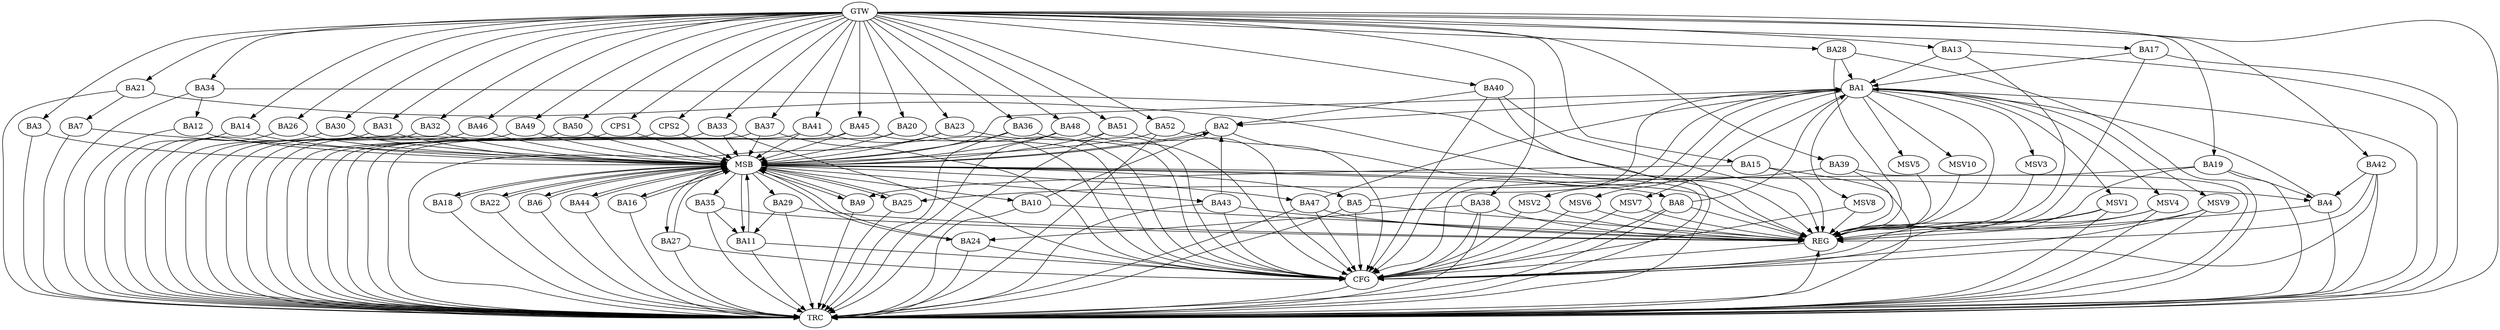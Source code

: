 strict digraph G {
  BA1 [ label="BA1" ];
  BA2 [ label="BA2" ];
  BA3 [ label="BA3" ];
  BA4 [ label="BA4" ];
  BA5 [ label="BA5" ];
  BA6 [ label="BA6" ];
  BA7 [ label="BA7" ];
  BA8 [ label="BA8" ];
  BA9 [ label="BA9" ];
  BA10 [ label="BA10" ];
  BA11 [ label="BA11" ];
  BA12 [ label="BA12" ];
  BA13 [ label="BA13" ];
  BA14 [ label="BA14" ];
  BA15 [ label="BA15" ];
  BA16 [ label="BA16" ];
  BA17 [ label="BA17" ];
  BA18 [ label="BA18" ];
  BA19 [ label="BA19" ];
  BA20 [ label="BA20" ];
  BA21 [ label="BA21" ];
  BA22 [ label="BA22" ];
  BA23 [ label="BA23" ];
  BA24 [ label="BA24" ];
  BA25 [ label="BA25" ];
  BA26 [ label="BA26" ];
  BA27 [ label="BA27" ];
  BA28 [ label="BA28" ];
  BA29 [ label="BA29" ];
  BA30 [ label="BA30" ];
  BA31 [ label="BA31" ];
  BA32 [ label="BA32" ];
  BA33 [ label="BA33" ];
  BA34 [ label="BA34" ];
  BA35 [ label="BA35" ];
  BA36 [ label="BA36" ];
  BA37 [ label="BA37" ];
  BA38 [ label="BA38" ];
  BA39 [ label="BA39" ];
  BA40 [ label="BA40" ];
  BA41 [ label="BA41" ];
  BA42 [ label="BA42" ];
  BA43 [ label="BA43" ];
  BA44 [ label="BA44" ];
  BA45 [ label="BA45" ];
  BA46 [ label="BA46" ];
  BA47 [ label="BA47" ];
  BA48 [ label="BA48" ];
  BA49 [ label="BA49" ];
  BA50 [ label="BA50" ];
  BA51 [ label="BA51" ];
  BA52 [ label="BA52" ];
  CPS1 [ label="CPS1" ];
  CPS2 [ label="CPS2" ];
  GTW [ label="GTW" ];
  REG [ label="REG" ];
  MSB [ label="MSB" ];
  CFG [ label="CFG" ];
  TRC [ label="TRC" ];
  MSV1 [ label="MSV1" ];
  MSV2 [ label="MSV2" ];
  MSV3 [ label="MSV3" ];
  MSV4 [ label="MSV4" ];
  MSV5 [ label="MSV5" ];
  MSV6 [ label="MSV6" ];
  MSV7 [ label="MSV7" ];
  MSV8 [ label="MSV8" ];
  MSV9 [ label="MSV9" ];
  MSV10 [ label="MSV10" ];
  BA1 -> BA2;
  BA4 -> BA1;
  BA5 -> BA1;
  BA8 -> BA1;
  BA10 -> BA2;
  BA13 -> BA1;
  BA15 -> BA9;
  BA17 -> BA1;
  BA19 -> BA4;
  BA21 -> BA7;
  BA28 -> BA1;
  BA29 -> BA11;
  BA34 -> BA12;
  BA35 -> BA11;
  BA38 -> BA24;
  BA39 -> BA25;
  BA40 -> BA2;
  BA42 -> BA4;
  BA43 -> BA2;
  BA47 -> BA1;
  GTW -> BA3;
  GTW -> BA13;
  GTW -> BA14;
  GTW -> BA15;
  GTW -> BA17;
  GTW -> BA19;
  GTW -> BA20;
  GTW -> BA21;
  GTW -> BA23;
  GTW -> BA26;
  GTW -> BA28;
  GTW -> BA30;
  GTW -> BA31;
  GTW -> BA32;
  GTW -> BA33;
  GTW -> BA34;
  GTW -> BA36;
  GTW -> BA37;
  GTW -> BA38;
  GTW -> BA39;
  GTW -> BA40;
  GTW -> BA41;
  GTW -> BA42;
  GTW -> BA45;
  GTW -> BA46;
  GTW -> BA48;
  GTW -> BA49;
  GTW -> BA50;
  GTW -> BA51;
  GTW -> BA52;
  GTW -> CPS1;
  GTW -> CPS2;
  BA1 -> REG;
  BA4 -> REG;
  BA5 -> REG;
  BA8 -> REG;
  BA10 -> REG;
  BA13 -> REG;
  BA15 -> REG;
  BA17 -> REG;
  BA19 -> REG;
  BA21 -> REG;
  BA28 -> REG;
  BA29 -> REG;
  BA34 -> REG;
  BA35 -> REG;
  BA38 -> REG;
  BA39 -> REG;
  BA40 -> REG;
  BA42 -> REG;
  BA43 -> REG;
  BA47 -> REG;
  BA2 -> MSB;
  MSB -> BA1;
  MSB -> REG;
  BA3 -> MSB;
  MSB -> BA2;
  BA6 -> MSB;
  BA7 -> MSB;
  MSB -> BA6;
  BA9 -> MSB;
  BA11 -> MSB;
  MSB -> BA4;
  BA12 -> MSB;
  BA14 -> MSB;
  BA16 -> MSB;
  BA18 -> MSB;
  MSB -> BA11;
  BA20 -> MSB;
  BA22 -> MSB;
  MSB -> BA8;
  BA23 -> MSB;
  BA24 -> MSB;
  MSB -> BA22;
  BA25 -> MSB;
  BA26 -> MSB;
  MSB -> BA10;
  BA27 -> MSB;
  MSB -> BA18;
  BA30 -> MSB;
  MSB -> BA25;
  BA31 -> MSB;
  MSB -> BA16;
  BA32 -> MSB;
  MSB -> BA9;
  BA33 -> MSB;
  BA36 -> MSB;
  BA37 -> MSB;
  BA41 -> MSB;
  BA44 -> MSB;
  MSB -> BA24;
  BA45 -> MSB;
  BA46 -> MSB;
  BA48 -> MSB;
  MSB -> BA27;
  BA49 -> MSB;
  BA50 -> MSB;
  BA51 -> MSB;
  BA52 -> MSB;
  CPS1 -> MSB;
  CPS2 -> MSB;
  MSB -> BA43;
  MSB -> BA5;
  MSB -> BA44;
  MSB -> BA29;
  MSB -> BA35;
  MSB -> BA47;
  BA19 -> CFG;
  BA33 -> CFG;
  BA48 -> CFG;
  BA27 -> CFG;
  BA47 -> CFG;
  BA8 -> CFG;
  BA5 -> CFG;
  BA42 -> CFG;
  BA45 -> CFG;
  BA20 -> CFG;
  BA23 -> CFG;
  BA37 -> CFG;
  BA11 -> CFG;
  BA24 -> CFG;
  BA36 -> CFG;
  BA40 -> CFG;
  BA38 -> CFG;
  BA41 -> CFG;
  BA1 -> CFG;
  BA43 -> CFG;
  BA52 -> CFG;
  BA51 -> CFG;
  REG -> CFG;
  BA1 -> TRC;
  BA2 -> TRC;
  BA3 -> TRC;
  BA4 -> TRC;
  BA5 -> TRC;
  BA6 -> TRC;
  BA7 -> TRC;
  BA8 -> TRC;
  BA9 -> TRC;
  BA10 -> TRC;
  BA11 -> TRC;
  BA12 -> TRC;
  BA13 -> TRC;
  BA14 -> TRC;
  BA15 -> TRC;
  BA16 -> TRC;
  BA17 -> TRC;
  BA18 -> TRC;
  BA19 -> TRC;
  BA20 -> TRC;
  BA21 -> TRC;
  BA22 -> TRC;
  BA23 -> TRC;
  BA24 -> TRC;
  BA25 -> TRC;
  BA26 -> TRC;
  BA27 -> TRC;
  BA28 -> TRC;
  BA29 -> TRC;
  BA30 -> TRC;
  BA31 -> TRC;
  BA32 -> TRC;
  BA33 -> TRC;
  BA34 -> TRC;
  BA35 -> TRC;
  BA36 -> TRC;
  BA37 -> TRC;
  BA38 -> TRC;
  BA39 -> TRC;
  BA40 -> TRC;
  BA41 -> TRC;
  BA42 -> TRC;
  BA43 -> TRC;
  BA44 -> TRC;
  BA45 -> TRC;
  BA46 -> TRC;
  BA47 -> TRC;
  BA48 -> TRC;
  BA49 -> TRC;
  BA50 -> TRC;
  BA51 -> TRC;
  BA52 -> TRC;
  CPS1 -> TRC;
  CPS2 -> TRC;
  GTW -> TRC;
  CFG -> TRC;
  TRC -> REG;
  BA1 -> MSV1;
  BA1 -> MSV2;
  BA1 -> MSV3;
  MSV1 -> REG;
  MSV1 -> TRC;
  MSV1 -> CFG;
  MSV2 -> REG;
  MSV2 -> CFG;
  MSV3 -> REG;
  BA1 -> MSV4;
  BA1 -> MSV5;
  BA1 -> MSV6;
  BA1 -> MSV7;
  BA1 -> MSV8;
  BA1 -> MSV9;
  BA1 -> MSV10;
  MSV4 -> REG;
  MSV4 -> TRC;
  MSV4 -> CFG;
  MSV5 -> REG;
  MSV6 -> REG;
  MSV6 -> CFG;
  MSV7 -> REG;
  MSV7 -> CFG;
  MSV8 -> REG;
  MSV8 -> CFG;
  MSV9 -> REG;
  MSV9 -> TRC;
  MSV9 -> CFG;
  MSV10 -> REG;
}
